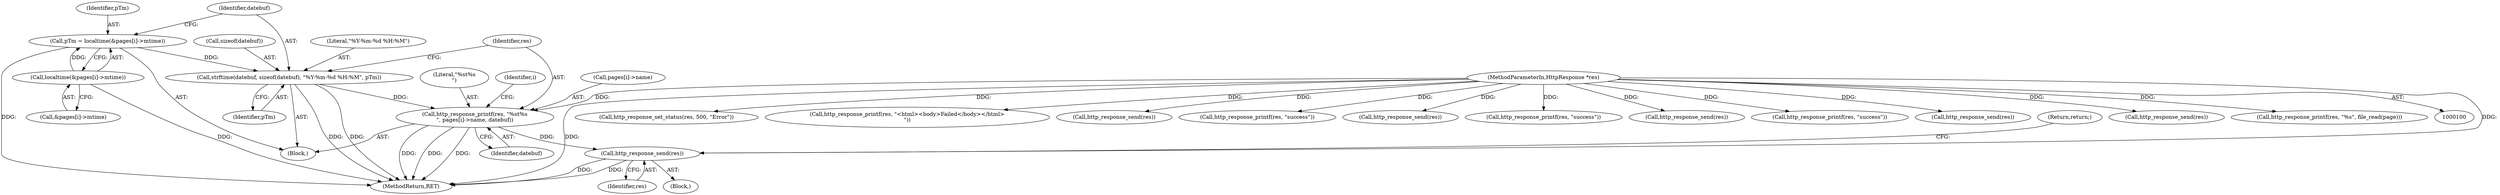 digraph "0_didiwiki_5e5c796617e1712905dc5462b94bd5e6c08d15ea_0@API" {
"1000341" [label="(Call,http_response_send(res))"];
"1000332" [label="(Call,http_response_printf(res, \"%s\t%s\n\", pages[i]->name, datebuf))"];
"1000102" [label="(MethodParameterIn,HttpResponse *res)"];
"1000326" [label="(Call,strftime(datebuf, sizeof(datebuf), \"%Y-%m-%d %H:%M\", pTm))"];
"1000317" [label="(Call,pTm = localtime(&pages[i]->mtime))"];
"1000319" [label="(Call,localtime(&pages[i]->mtime))"];
"1000327" [label="(Identifier,datebuf)"];
"1000334" [label="(Literal,\"%s\t%s\n\")"];
"1000354" [label="(MethodReturn,RET)"];
"1000344" [label="(Call,http_response_set_status(res, 500, \"Error\"))"];
"1000320" [label="(Call,&pages[i]->mtime)"];
"1000314" [label="(Block,)"];
"1000330" [label="(Literal,\"%Y-%m-%d %H:%M\")"];
"1000348" [label="(Call,http_response_printf(res, \"<html><body>Failed</body></html>\n\"))"];
"1000261" [label="(Call,http_response_send(res))"];
"1000319" [label="(Call,localtime(&pages[i]->mtime))"];
"1000332" [label="(Call,http_response_printf(res, \"%s\t%s\n\", pages[i]->name, datebuf))"];
"1000258" [label="(Call,http_response_printf(res, \"success\"))"];
"1000317" [label="(Call,pTm = localtime(&pages[i]->mtime))"];
"1000351" [label="(Call,http_response_send(res))"];
"1000331" [label="(Identifier,pTm)"];
"1000222" [label="(Call,http_response_printf(res, \"success\"))"];
"1000313" [label="(Identifier,i)"];
"1000340" [label="(Identifier,datebuf)"];
"1000149" [label="(Call,http_response_send(res))"];
"1000342" [label="(Identifier,res)"];
"1000187" [label="(Call,http_response_printf(res, \"success\"))"];
"1000326" [label="(Call,strftime(datebuf, sizeof(datebuf), \"%Y-%m-%d %H:%M\", pTm))"];
"1000341" [label="(Call,http_response_send(res))"];
"1000304" [label="(Block,)"];
"1000102" [label="(MethodParameterIn,HttpResponse *res)"];
"1000333" [label="(Identifier,res)"];
"1000225" [label="(Call,http_response_send(res))"];
"1000318" [label="(Identifier,pTm)"];
"1000328" [label="(Call,sizeof(datebuf))"];
"1000343" [label="(Return,return;)"];
"1000335" [label="(Call,pages[i]->name)"];
"1000190" [label="(Call,http_response_send(res))"];
"1000144" [label="(Call,http_response_printf(res, \"%s\", file_read(page)))"];
"1000341" -> "1000304"  [label="AST: "];
"1000341" -> "1000342"  [label="CFG: "];
"1000342" -> "1000341"  [label="AST: "];
"1000343" -> "1000341"  [label="CFG: "];
"1000341" -> "1000354"  [label="DDG: "];
"1000341" -> "1000354"  [label="DDG: "];
"1000332" -> "1000341"  [label="DDG: "];
"1000102" -> "1000341"  [label="DDG: "];
"1000332" -> "1000314"  [label="AST: "];
"1000332" -> "1000340"  [label="CFG: "];
"1000333" -> "1000332"  [label="AST: "];
"1000334" -> "1000332"  [label="AST: "];
"1000335" -> "1000332"  [label="AST: "];
"1000340" -> "1000332"  [label="AST: "];
"1000313" -> "1000332"  [label="CFG: "];
"1000332" -> "1000354"  [label="DDG: "];
"1000332" -> "1000354"  [label="DDG: "];
"1000332" -> "1000354"  [label="DDG: "];
"1000102" -> "1000332"  [label="DDG: "];
"1000326" -> "1000332"  [label="DDG: "];
"1000102" -> "1000100"  [label="AST: "];
"1000102" -> "1000354"  [label="DDG: "];
"1000102" -> "1000144"  [label="DDG: "];
"1000102" -> "1000149"  [label="DDG: "];
"1000102" -> "1000187"  [label="DDG: "];
"1000102" -> "1000190"  [label="DDG: "];
"1000102" -> "1000222"  [label="DDG: "];
"1000102" -> "1000225"  [label="DDG: "];
"1000102" -> "1000258"  [label="DDG: "];
"1000102" -> "1000261"  [label="DDG: "];
"1000102" -> "1000344"  [label="DDG: "];
"1000102" -> "1000348"  [label="DDG: "];
"1000102" -> "1000351"  [label="DDG: "];
"1000326" -> "1000314"  [label="AST: "];
"1000326" -> "1000331"  [label="CFG: "];
"1000327" -> "1000326"  [label="AST: "];
"1000328" -> "1000326"  [label="AST: "];
"1000330" -> "1000326"  [label="AST: "];
"1000331" -> "1000326"  [label="AST: "];
"1000333" -> "1000326"  [label="CFG: "];
"1000326" -> "1000354"  [label="DDG: "];
"1000326" -> "1000354"  [label="DDG: "];
"1000317" -> "1000326"  [label="DDG: "];
"1000317" -> "1000314"  [label="AST: "];
"1000317" -> "1000319"  [label="CFG: "];
"1000318" -> "1000317"  [label="AST: "];
"1000319" -> "1000317"  [label="AST: "];
"1000327" -> "1000317"  [label="CFG: "];
"1000317" -> "1000354"  [label="DDG: "];
"1000319" -> "1000317"  [label="DDG: "];
"1000319" -> "1000320"  [label="CFG: "];
"1000320" -> "1000319"  [label="AST: "];
"1000319" -> "1000354"  [label="DDG: "];
}

